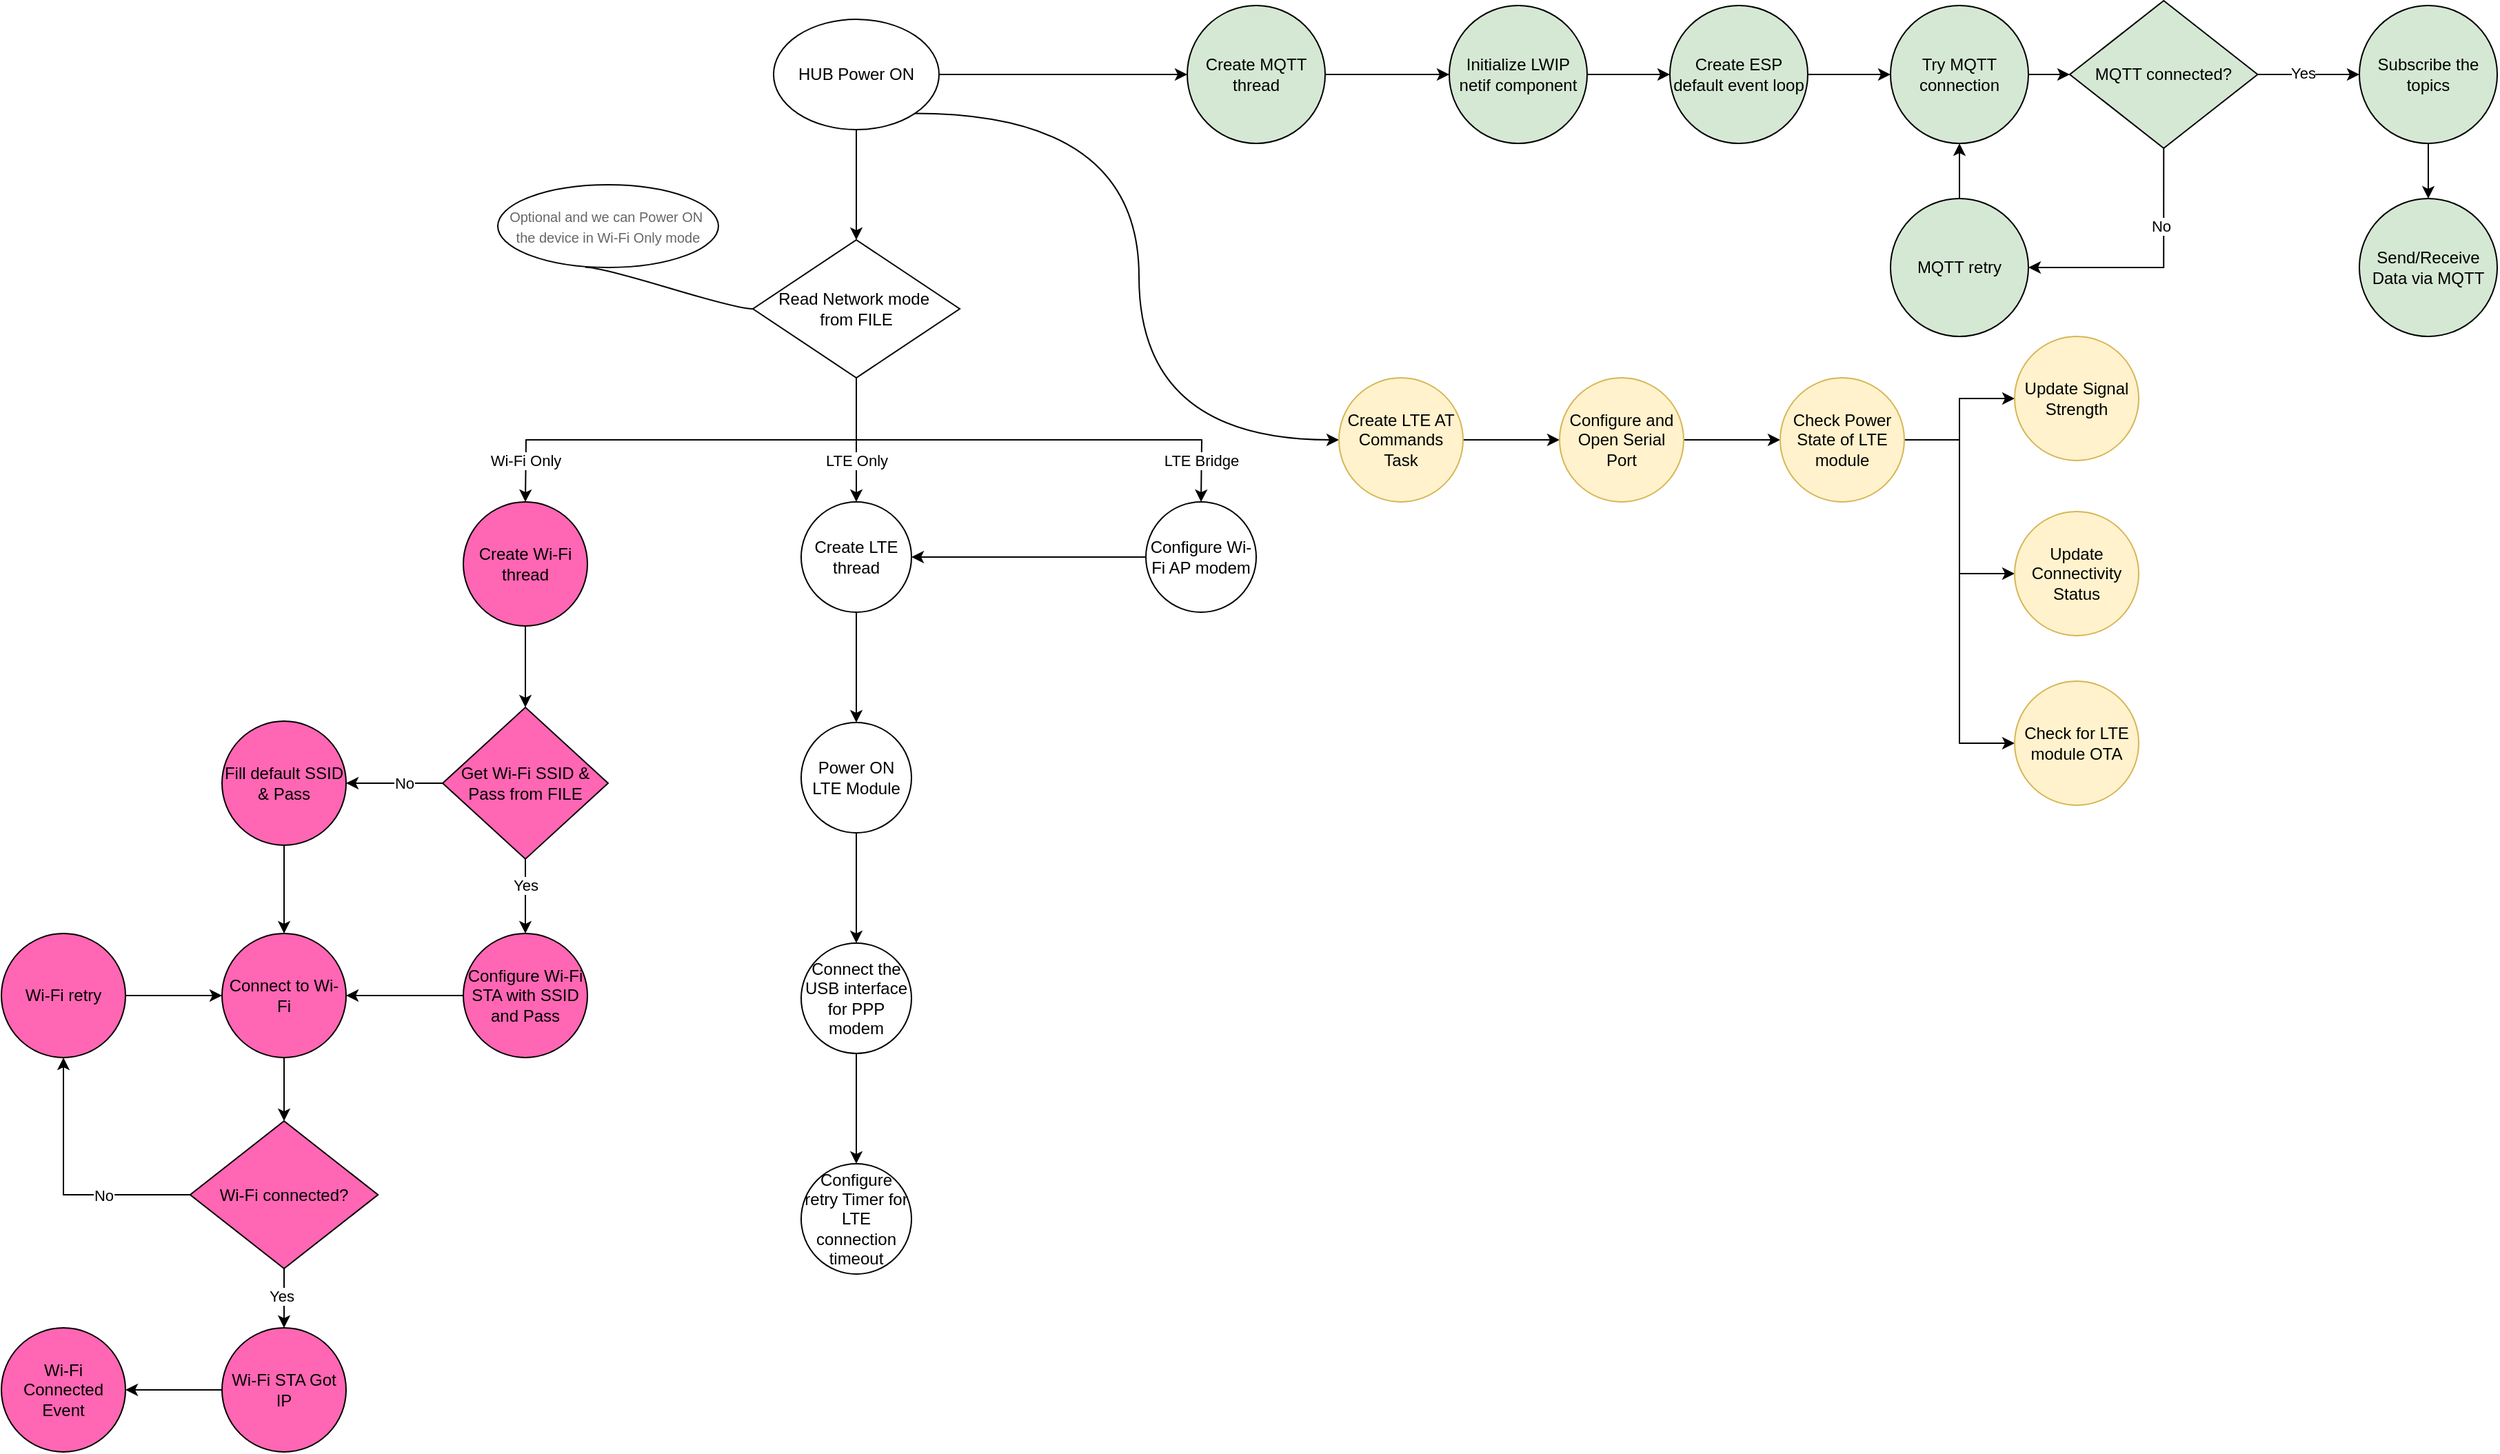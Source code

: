 <mxfile version="24.8.3">
  <diagram name="Page-1" id="DCz_qoyEs13wIHIU9r2-">
    <mxGraphModel dx="1985" dy="869" grid="1" gridSize="10" guides="1" tooltips="1" connect="1" arrows="1" fold="1" page="1" pageScale="1" pageWidth="3000" pageHeight="2500" math="0" shadow="0">
      <root>
        <mxCell id="0" />
        <mxCell id="1" parent="0" />
        <mxCell id="1noEsMnAWFIkvE6AnAer-5" value="" style="edgeStyle=orthogonalEdgeStyle;rounded=0;orthogonalLoop=1;jettySize=auto;html=1;" parent="1" source="1noEsMnAWFIkvE6AnAer-1" target="1noEsMnAWFIkvE6AnAer-4" edge="1">
          <mxGeometry relative="1" as="geometry" />
        </mxCell>
        <mxCell id="1noEsMnAWFIkvE6AnAer-123" style="edgeStyle=orthogonalEdgeStyle;rounded=0;orthogonalLoop=1;jettySize=auto;html=1;entryX=0;entryY=0.5;entryDx=0;entryDy=0;" parent="1" source="1noEsMnAWFIkvE6AnAer-1" target="1noEsMnAWFIkvE6AnAer-124" edge="1">
          <mxGeometry relative="1" as="geometry">
            <mxPoint x="1190" y="400" as="targetPoint" />
          </mxGeometry>
        </mxCell>
        <mxCell id="4WO7JMxw1xyXEHN4cRK8-4" style="edgeStyle=orthogonalEdgeStyle;rounded=0;orthogonalLoop=1;jettySize=auto;html=1;exitX=1;exitY=1;exitDx=0;exitDy=0;entryX=0;entryY=0.5;entryDx=0;entryDy=0;curved=1;" edge="1" parent="1" source="1noEsMnAWFIkvE6AnAer-1" target="4WO7JMxw1xyXEHN4cRK8-2">
          <mxGeometry relative="1" as="geometry" />
        </mxCell>
        <mxCell id="1noEsMnAWFIkvE6AnAer-1" value="HUB Power ON" style="ellipse;whiteSpace=wrap;html=1;" parent="1" vertex="1">
          <mxGeometry x="790" y="360" width="120" height="80" as="geometry" />
        </mxCell>
        <mxCell id="1noEsMnAWFIkvE6AnAer-7" value="" style="edgeStyle=orthogonalEdgeStyle;rounded=0;orthogonalLoop=1;jettySize=auto;html=1;" parent="1" source="1noEsMnAWFIkvE6AnAer-4" target="1noEsMnAWFIkvE6AnAer-6" edge="1">
          <mxGeometry relative="1" as="geometry" />
        </mxCell>
        <mxCell id="1noEsMnAWFIkvE6AnAer-13" value="LTE Only" style="edgeLabel;html=1;align=center;verticalAlign=middle;resizable=0;points=[];" parent="1noEsMnAWFIkvE6AnAer-7" vertex="1" connectable="0">
          <mxGeometry x="0.133" y="-1" relative="1" as="geometry">
            <mxPoint x="1" y="9" as="offset" />
          </mxGeometry>
        </mxCell>
        <mxCell id="1noEsMnAWFIkvE6AnAer-8" style="edgeStyle=orthogonalEdgeStyle;rounded=0;orthogonalLoop=1;jettySize=auto;html=1;exitX=0.5;exitY=1;exitDx=0;exitDy=0;" parent="1" source="1noEsMnAWFIkvE6AnAer-4" edge="1">
          <mxGeometry relative="1" as="geometry">
            <mxPoint x="1100" y="710" as="targetPoint" />
          </mxGeometry>
        </mxCell>
        <mxCell id="1noEsMnAWFIkvE6AnAer-14" value="LTE Bridge" style="edgeLabel;html=1;align=center;verticalAlign=middle;resizable=0;points=[];" parent="1noEsMnAWFIkvE6AnAer-8" vertex="1" connectable="0">
          <mxGeometry x="0.533" y="2" relative="1" as="geometry">
            <mxPoint x="34" y="17" as="offset" />
          </mxGeometry>
        </mxCell>
        <mxCell id="1noEsMnAWFIkvE6AnAer-10" style="edgeStyle=orthogonalEdgeStyle;rounded=0;orthogonalLoop=1;jettySize=auto;html=1;exitX=0.5;exitY=1;exitDx=0;exitDy=0;" parent="1" source="1noEsMnAWFIkvE6AnAer-4" edge="1">
          <mxGeometry relative="1" as="geometry">
            <mxPoint x="610" y="710" as="targetPoint" />
          </mxGeometry>
        </mxCell>
        <mxCell id="1noEsMnAWFIkvE6AnAer-12" value="Wi-Fi Only" style="edgeLabel;html=1;align=center;verticalAlign=middle;resizable=0;points=[];" parent="1noEsMnAWFIkvE6AnAer-10" vertex="1" connectable="0">
          <mxGeometry x="0.177" y="1" relative="1" as="geometry">
            <mxPoint x="-91" y="14" as="offset" />
          </mxGeometry>
        </mxCell>
        <mxCell id="1noEsMnAWFIkvE6AnAer-4" value="Read Network mode&amp;nbsp;&lt;div&gt;from FILE&lt;/div&gt;" style="rhombus;whiteSpace=wrap;html=1;" parent="1" vertex="1">
          <mxGeometry x="775" y="520" width="150" height="100" as="geometry" />
        </mxCell>
        <mxCell id="1noEsMnAWFIkvE6AnAer-140" value="" style="edgeStyle=orthogonalEdgeStyle;rounded=0;orthogonalLoop=1;jettySize=auto;html=1;" parent="1" source="1noEsMnAWFIkvE6AnAer-6" target="1noEsMnAWFIkvE6AnAer-139" edge="1">
          <mxGeometry relative="1" as="geometry" />
        </mxCell>
        <mxCell id="1noEsMnAWFIkvE6AnAer-6" value="Create LTE thread" style="ellipse;whiteSpace=wrap;html=1;" parent="1" vertex="1">
          <mxGeometry x="810" y="710" width="80" height="80" as="geometry" />
        </mxCell>
        <mxCell id="4WO7JMxw1xyXEHN4cRK8-19" style="edgeStyle=orthogonalEdgeStyle;rounded=0;orthogonalLoop=1;jettySize=auto;html=1;" edge="1" parent="1" source="1noEsMnAWFIkvE6AnAer-9" target="1noEsMnAWFIkvE6AnAer-6">
          <mxGeometry relative="1" as="geometry" />
        </mxCell>
        <mxCell id="1noEsMnAWFIkvE6AnAer-9" value="Configure Wi-Fi AP modem" style="ellipse;whiteSpace=wrap;html=1;" parent="1" vertex="1">
          <mxGeometry x="1060" y="710" width="80" height="80" as="geometry" />
        </mxCell>
        <mxCell id="1noEsMnAWFIkvE6AnAer-33" value="" style="edgeStyle=orthogonalEdgeStyle;rounded=0;orthogonalLoop=1;jettySize=auto;html=1;fillColor=#FF66B3;" parent="1" source="1noEsMnAWFIkvE6AnAer-11" target="1noEsMnAWFIkvE6AnAer-32" edge="1">
          <mxGeometry relative="1" as="geometry" />
        </mxCell>
        <mxCell id="1noEsMnAWFIkvE6AnAer-34" value="Yes" style="edgeLabel;html=1;align=center;verticalAlign=middle;resizable=0;points=[];fillColor=#FF66B3;" parent="1noEsMnAWFIkvE6AnAer-33" vertex="1" connectable="0">
          <mxGeometry x="-0.293" relative="1" as="geometry">
            <mxPoint as="offset" />
          </mxGeometry>
        </mxCell>
        <mxCell id="1noEsMnAWFIkvE6AnAer-36" value="" style="edgeStyle=orthogonalEdgeStyle;rounded=0;orthogonalLoop=1;jettySize=auto;html=1;fillColor=#FF66B3;" parent="1" source="1noEsMnAWFIkvE6AnAer-11" target="1noEsMnAWFIkvE6AnAer-35" edge="1">
          <mxGeometry relative="1" as="geometry" />
        </mxCell>
        <mxCell id="1noEsMnAWFIkvE6AnAer-37" value="No" style="edgeLabel;html=1;align=center;verticalAlign=middle;resizable=0;points=[];fillColor=#FF66B3;" parent="1noEsMnAWFIkvE6AnAer-36" vertex="1" connectable="0">
          <mxGeometry x="-0.184" relative="1" as="geometry">
            <mxPoint as="offset" />
          </mxGeometry>
        </mxCell>
        <mxCell id="1noEsMnAWFIkvE6AnAer-11" value="Get Wi-Fi SSID &amp;amp; Pass from FILE" style="rhombus;whiteSpace=wrap;html=1;fillColor=#FF66B3;" parent="1" vertex="1">
          <mxGeometry x="550" y="859" width="120" height="110" as="geometry" />
        </mxCell>
        <mxCell id="1noEsMnAWFIkvE6AnAer-135" style="edgeStyle=orthogonalEdgeStyle;rounded=0;orthogonalLoop=1;jettySize=auto;html=1;entryX=0.5;entryY=0;entryDx=0;entryDy=0;" parent="1" source="1noEsMnAWFIkvE6AnAer-32" target="1noEsMnAWFIkvE6AnAer-38" edge="1">
          <mxGeometry relative="1" as="geometry" />
        </mxCell>
        <mxCell id="1noEsMnAWFIkvE6AnAer-32" value="Configure Wi-Fi STA with SSID and Pass" style="ellipse;whiteSpace=wrap;html=1;fillColor=#FF66B3;direction=south;" parent="1" vertex="1">
          <mxGeometry x="565" y="1023" width="90" height="90" as="geometry" />
        </mxCell>
        <mxCell id="1noEsMnAWFIkvE6AnAer-40" style="edgeStyle=orthogonalEdgeStyle;rounded=0;orthogonalLoop=1;jettySize=auto;html=1;entryX=0;entryY=0.5;entryDx=0;entryDy=0;fillColor=#FF66B3;" parent="1" source="1noEsMnAWFIkvE6AnAer-35" target="1noEsMnAWFIkvE6AnAer-38" edge="1">
          <mxGeometry relative="1" as="geometry" />
        </mxCell>
        <mxCell id="1noEsMnAWFIkvE6AnAer-35" value="Fill default SSID &amp;amp; Pass" style="ellipse;whiteSpace=wrap;html=1;fillColor=#FF66B3;direction=south;" parent="1" vertex="1">
          <mxGeometry x="390" y="869" width="90" height="90" as="geometry" />
        </mxCell>
        <mxCell id="1noEsMnAWFIkvE6AnAer-107" style="edgeStyle=orthogonalEdgeStyle;rounded=0;orthogonalLoop=1;jettySize=auto;html=1;entryX=0.5;entryY=0;entryDx=0;entryDy=0;" parent="1" source="1noEsMnAWFIkvE6AnAer-38" target="1noEsMnAWFIkvE6AnAer-106" edge="1">
          <mxGeometry relative="1" as="geometry" />
        </mxCell>
        <mxCell id="1noEsMnAWFIkvE6AnAer-38" value="Connect to Wi-Fi" style="ellipse;whiteSpace=wrap;html=1;fillColor=#FF66B3;direction=south;" parent="1" vertex="1">
          <mxGeometry x="390" y="1023" width="90" height="90" as="geometry" />
        </mxCell>
        <mxCell id="1noEsMnAWFIkvE6AnAer-50" value="" style="edgeStyle=orthogonalEdgeStyle;rounded=0;orthogonalLoop=1;jettySize=auto;html=1;fillColor=#FF66B3;" parent="1" source="1noEsMnAWFIkvE6AnAer-47" target="1noEsMnAWFIkvE6AnAer-49" edge="1">
          <mxGeometry relative="1" as="geometry" />
        </mxCell>
        <mxCell id="1noEsMnAWFIkvE6AnAer-47" value="Try MQTT connection" style="ellipse;whiteSpace=wrap;html=1;fillColor=#D5E8D4;" parent="1" vertex="1">
          <mxGeometry x="1600" y="350" width="100" height="100" as="geometry" />
        </mxCell>
        <mxCell id="1noEsMnAWFIkvE6AnAer-95" style="edgeStyle=orthogonalEdgeStyle;rounded=0;orthogonalLoop=1;jettySize=auto;html=1;entryX=1;entryY=0.5;entryDx=0;entryDy=0;exitX=0.5;exitY=1;exitDx=0;exitDy=0;fillColor=#FF66B3;" parent="1" source="1noEsMnAWFIkvE6AnAer-49" target="1noEsMnAWFIkvE6AnAer-97" edge="1">
          <mxGeometry relative="1" as="geometry" />
        </mxCell>
        <mxCell id="1noEsMnAWFIkvE6AnAer-99" value="No" style="edgeLabel;html=1;align=center;verticalAlign=middle;resizable=0;points=[];fillColor=#FF66B3;" parent="1noEsMnAWFIkvE6AnAer-95" vertex="1" connectable="0">
          <mxGeometry x="-0.393" y="-2" relative="1" as="geometry">
            <mxPoint as="offset" />
          </mxGeometry>
        </mxCell>
        <mxCell id="1noEsMnAWFIkvE6AnAer-101" value="" style="edgeStyle=orthogonalEdgeStyle;rounded=0;orthogonalLoop=1;jettySize=auto;html=1;fillColor=#FF66B3;entryX=0;entryY=0.5;entryDx=0;entryDy=0;" parent="1" source="1noEsMnAWFIkvE6AnAer-49" target="1noEsMnAWFIkvE6AnAer-132" edge="1">
          <mxGeometry relative="1" as="geometry">
            <mxPoint x="1835.0" y="646.25" as="targetPoint" />
          </mxGeometry>
        </mxCell>
        <mxCell id="1noEsMnAWFIkvE6AnAer-102" value="Yes" style="edgeLabel;html=1;align=center;verticalAlign=middle;resizable=0;points=[];fillColor=#FF66B3;" parent="1noEsMnAWFIkvE6AnAer-101" vertex="1" connectable="0">
          <mxGeometry x="-0.115" y="1" relative="1" as="geometry">
            <mxPoint as="offset" />
          </mxGeometry>
        </mxCell>
        <mxCell id="1noEsMnAWFIkvE6AnAer-49" value="MQTT connected?" style="rhombus;whiteSpace=wrap;html=1;fillColor=#D5E8D4;" parent="1" vertex="1">
          <mxGeometry x="1730" y="346.5" width="136.25" height="107" as="geometry" />
        </mxCell>
        <mxCell id="1noEsMnAWFIkvE6AnAer-98" style="edgeStyle=orthogonalEdgeStyle;rounded=0;orthogonalLoop=1;jettySize=auto;html=1;entryX=0.5;entryY=1;entryDx=0;entryDy=0;fillColor=#FF66B3;" parent="1" source="1noEsMnAWFIkvE6AnAer-97" target="1noEsMnAWFIkvE6AnAer-47" edge="1">
          <mxGeometry relative="1" as="geometry" />
        </mxCell>
        <mxCell id="1noEsMnAWFIkvE6AnAer-97" value="MQTT retry" style="ellipse;whiteSpace=wrap;html=1;fillColor=#D5E8D4;" parent="1" vertex="1">
          <mxGeometry x="1600" y="490" width="100" height="100" as="geometry" />
        </mxCell>
        <mxCell id="1noEsMnAWFIkvE6AnAer-103" value="&lt;span style=&quot;text-wrap: nowrap; color: rgb(102, 102, 102); font-size: 10px; text-align: left;&quot;&gt;Optional and we can Power ON&amp;nbsp;&lt;/span&gt;&lt;div&gt;&lt;span style=&quot;color: rgb(102, 102, 102); font-size: 10px; text-align: left; text-wrap: nowrap;&quot;&gt;the device in Wi-Fi Only mode&lt;/span&gt;&lt;/div&gt;" style="ellipse;whiteSpace=wrap;html=1;align=center;newEdgeStyle={&quot;edgeStyle&quot;:&quot;entityRelationEdgeStyle&quot;,&quot;startArrow&quot;:&quot;none&quot;,&quot;endArrow&quot;:&quot;none&quot;,&quot;segment&quot;:10,&quot;curved&quot;:1,&quot;sourcePerimeterSpacing&quot;:0,&quot;targetPerimeterSpacing&quot;:0};treeFolding=1;treeMoving=1;" parent="1" vertex="1">
          <mxGeometry x="590" y="480" width="160" height="60" as="geometry" />
        </mxCell>
        <mxCell id="1noEsMnAWFIkvE6AnAer-104" style="edgeStyle=entityRelationEdgeStyle;rounded=0;orthogonalLoop=1;jettySize=auto;html=1;startArrow=none;endArrow=none;segment=10;curved=1;sourcePerimeterSpacing=0;targetPerimeterSpacing=0;entryX=0;entryY=0.5;entryDx=0;entryDy=0;exitX=0.396;exitY=0.995;exitDx=0;exitDy=0;exitPerimeter=0;" parent="1" source="1noEsMnAWFIkvE6AnAer-103" target="1noEsMnAWFIkvE6AnAer-4" edge="1">
          <mxGeometry relative="1" as="geometry">
            <mxPoint x="895" y="550" as="targetPoint" />
            <Array as="points">
              <mxPoint x="970" y="500" />
            </Array>
          </mxGeometry>
        </mxCell>
        <mxCell id="1noEsMnAWFIkvE6AnAer-105" value="Send/Receive Data via&amp;nbsp;&lt;span style=&quot;background-color: initial;&quot;&gt;MQTT&lt;/span&gt;" style="ellipse;whiteSpace=wrap;html=1;fillColor=#D5E8D4;" parent="1" vertex="1">
          <mxGeometry x="1940" y="490" width="100" height="100" as="geometry" />
        </mxCell>
        <mxCell id="1noEsMnAWFIkvE6AnAer-111" value="" style="edgeStyle=orthogonalEdgeStyle;rounded=0;orthogonalLoop=1;jettySize=auto;html=1;" parent="1" source="1noEsMnAWFIkvE6AnAer-106" target="1noEsMnAWFIkvE6AnAer-110" edge="1">
          <mxGeometry relative="1" as="geometry" />
        </mxCell>
        <mxCell id="1noEsMnAWFIkvE6AnAer-112" value="No" style="edgeLabel;html=1;align=center;verticalAlign=middle;resizable=0;points=[];" parent="1noEsMnAWFIkvE6AnAer-111" vertex="1" connectable="0">
          <mxGeometry x="-0.176" y="-2" relative="1" as="geometry">
            <mxPoint x="16" y="2" as="offset" />
          </mxGeometry>
        </mxCell>
        <mxCell id="1noEsMnAWFIkvE6AnAer-106" value="Wi-Fi connected?" style="rhombus;whiteSpace=wrap;html=1;fillColor=#FF66B3;" parent="1" vertex="1">
          <mxGeometry x="366.88" y="1159" width="136.25" height="107" as="geometry" />
        </mxCell>
        <mxCell id="1noEsMnAWFIkvE6AnAer-134" style="edgeStyle=orthogonalEdgeStyle;rounded=0;orthogonalLoop=1;jettySize=auto;html=1;entryX=0.5;entryY=1;entryDx=0;entryDy=0;" parent="1" source="1noEsMnAWFIkvE6AnAer-110" target="1noEsMnAWFIkvE6AnAer-38" edge="1">
          <mxGeometry relative="1" as="geometry" />
        </mxCell>
        <mxCell id="1noEsMnAWFIkvE6AnAer-110" value="Wi-Fi retry" style="ellipse;whiteSpace=wrap;html=1;fillColor=#FF66B3;direction=south;" parent="1" vertex="1">
          <mxGeometry x="230.005" y="1023" width="90" height="90" as="geometry" />
        </mxCell>
        <mxCell id="1noEsMnAWFIkvE6AnAer-117" value="" style="edgeStyle=orthogonalEdgeStyle;rounded=0;orthogonalLoop=1;jettySize=auto;html=1;entryX=0;entryY=0.5;entryDx=0;entryDy=0;exitX=0.5;exitY=1;exitDx=0;exitDy=0;" parent="1" source="1noEsMnAWFIkvE6AnAer-106" target="1noEsMnAWFIkvE6AnAer-116" edge="1">
          <mxGeometry relative="1" as="geometry">
            <mxPoint x="248" y="1121" as="sourcePoint" />
            <mxPoint x="395" y="1238" as="targetPoint" />
          </mxGeometry>
        </mxCell>
        <mxCell id="1noEsMnAWFIkvE6AnAer-119" value="Yes" style="edgeLabel;html=1;align=center;verticalAlign=middle;resizable=0;points=[];" parent="1noEsMnAWFIkvE6AnAer-117" vertex="1" connectable="0">
          <mxGeometry x="-0.104" y="-2" relative="1" as="geometry">
            <mxPoint as="offset" />
          </mxGeometry>
        </mxCell>
        <mxCell id="1noEsMnAWFIkvE6AnAer-122" value="" style="edgeStyle=orthogonalEdgeStyle;rounded=0;orthogonalLoop=1;jettySize=auto;html=1;" parent="1" source="1noEsMnAWFIkvE6AnAer-116" target="1noEsMnAWFIkvE6AnAer-121" edge="1">
          <mxGeometry relative="1" as="geometry" />
        </mxCell>
        <mxCell id="1noEsMnAWFIkvE6AnAer-116" value="Wi-Fi STA Got IP" style="ellipse;whiteSpace=wrap;html=1;fillColor=#FF66B3;direction=south;" parent="1" vertex="1">
          <mxGeometry x="389.995" y="1309" width="90" height="90" as="geometry" />
        </mxCell>
        <mxCell id="1noEsMnAWFIkvE6AnAer-121" value="Wi-Fi Connected Event" style="ellipse;whiteSpace=wrap;html=1;fillColor=#FF66B3;direction=south;" parent="1" vertex="1">
          <mxGeometry x="230.005" y="1309" width="90" height="90" as="geometry" />
        </mxCell>
        <mxCell id="1noEsMnAWFIkvE6AnAer-128" style="edgeStyle=orthogonalEdgeStyle;rounded=0;orthogonalLoop=1;jettySize=auto;html=1;" parent="1" source="1noEsMnAWFIkvE6AnAer-124" target="1noEsMnAWFIkvE6AnAer-127" edge="1">
          <mxGeometry relative="1" as="geometry" />
        </mxCell>
        <mxCell id="1noEsMnAWFIkvE6AnAer-124" value="Create MQTT thread" style="ellipse;whiteSpace=wrap;html=1;fillColor=#D5E8D4;" parent="1" vertex="1">
          <mxGeometry x="1090" y="350" width="100" height="100" as="geometry" />
        </mxCell>
        <mxCell id="1noEsMnAWFIkvE6AnAer-130" value="" style="edgeStyle=orthogonalEdgeStyle;rounded=0;orthogonalLoop=1;jettySize=auto;html=1;" parent="1" source="1noEsMnAWFIkvE6AnAer-127" target="1noEsMnAWFIkvE6AnAer-129" edge="1">
          <mxGeometry relative="1" as="geometry" />
        </mxCell>
        <mxCell id="1noEsMnAWFIkvE6AnAer-127" value="Initialize LWIP netif component" style="ellipse;whiteSpace=wrap;html=1;fillColor=#D5E8D4;" parent="1" vertex="1">
          <mxGeometry x="1280" y="350" width="100" height="100" as="geometry" />
        </mxCell>
        <mxCell id="1noEsMnAWFIkvE6AnAer-131" style="edgeStyle=orthogonalEdgeStyle;rounded=0;orthogonalLoop=1;jettySize=auto;html=1;" parent="1" source="1noEsMnAWFIkvE6AnAer-129" target="1noEsMnAWFIkvE6AnAer-47" edge="1">
          <mxGeometry relative="1" as="geometry" />
        </mxCell>
        <mxCell id="1noEsMnAWFIkvE6AnAer-129" value="Create ESP default event loop" style="ellipse;whiteSpace=wrap;html=1;fillColor=#D5E8D4;" parent="1" vertex="1">
          <mxGeometry x="1440" y="350" width="100" height="100" as="geometry" />
        </mxCell>
        <mxCell id="1noEsMnAWFIkvE6AnAer-133" style="edgeStyle=orthogonalEdgeStyle;rounded=0;orthogonalLoop=1;jettySize=auto;html=1;entryX=0.5;entryY=0;entryDx=0;entryDy=0;" parent="1" source="1noEsMnAWFIkvE6AnAer-132" target="1noEsMnAWFIkvE6AnAer-105" edge="1">
          <mxGeometry relative="1" as="geometry" />
        </mxCell>
        <mxCell id="1noEsMnAWFIkvE6AnAer-132" value="Subscribe the topics" style="ellipse;whiteSpace=wrap;html=1;fillColor=#D5E8D4;" parent="1" vertex="1">
          <mxGeometry x="1940" y="350" width="100" height="100" as="geometry" />
        </mxCell>
        <mxCell id="1noEsMnAWFIkvE6AnAer-137" style="edgeStyle=orthogonalEdgeStyle;rounded=0;orthogonalLoop=1;jettySize=auto;html=1;entryX=0.5;entryY=0;entryDx=0;entryDy=0;" parent="1" source="1noEsMnAWFIkvE6AnAer-136" target="1noEsMnAWFIkvE6AnAer-11" edge="1">
          <mxGeometry relative="1" as="geometry" />
        </mxCell>
        <mxCell id="1noEsMnAWFIkvE6AnAer-136" value="Create Wi-Fi thread" style="ellipse;whiteSpace=wrap;html=1;fillColor=#FF66B3;direction=south;" parent="1" vertex="1">
          <mxGeometry x="565" y="710" width="90" height="90" as="geometry" />
        </mxCell>
        <mxCell id="1noEsMnAWFIkvE6AnAer-142" value="" style="edgeStyle=orthogonalEdgeStyle;rounded=0;orthogonalLoop=1;jettySize=auto;html=1;" parent="1" source="1noEsMnAWFIkvE6AnAer-139" target="1noEsMnAWFIkvE6AnAer-141" edge="1">
          <mxGeometry relative="1" as="geometry" />
        </mxCell>
        <mxCell id="1noEsMnAWFIkvE6AnAer-139" value="Power ON LTE Module" style="ellipse;whiteSpace=wrap;html=1;" parent="1" vertex="1">
          <mxGeometry x="810" y="870" width="80" height="80" as="geometry" />
        </mxCell>
        <mxCell id="1noEsMnAWFIkvE6AnAer-144" value="" style="edgeStyle=orthogonalEdgeStyle;rounded=0;orthogonalLoop=1;jettySize=auto;html=1;" parent="1" source="1noEsMnAWFIkvE6AnAer-141" target="1noEsMnAWFIkvE6AnAer-143" edge="1">
          <mxGeometry relative="1" as="geometry" />
        </mxCell>
        <mxCell id="1noEsMnAWFIkvE6AnAer-141" value="Connect the USB interface for PPP modem" style="ellipse;whiteSpace=wrap;html=1;" parent="1" vertex="1">
          <mxGeometry x="810" y="1030" width="80" height="80" as="geometry" />
        </mxCell>
        <mxCell id="1noEsMnAWFIkvE6AnAer-143" value="Configure retry Timer for LTE connection timeout" style="ellipse;whiteSpace=wrap;html=1;" parent="1" vertex="1">
          <mxGeometry x="810" y="1190" width="80" height="80" as="geometry" />
        </mxCell>
        <mxCell id="4WO7JMxw1xyXEHN4cRK8-6" value="" style="edgeStyle=orthogonalEdgeStyle;rounded=0;orthogonalLoop=1;jettySize=auto;html=1;" edge="1" parent="1" source="4WO7JMxw1xyXEHN4cRK8-2" target="4WO7JMxw1xyXEHN4cRK8-5">
          <mxGeometry relative="1" as="geometry" />
        </mxCell>
        <mxCell id="4WO7JMxw1xyXEHN4cRK8-2" value="Create LTE AT Commands Task" style="ellipse;whiteSpace=wrap;html=1;fillColor=#fff2cc;strokeColor=#d6b656;" vertex="1" parent="1">
          <mxGeometry x="1200" y="620" width="90" height="90" as="geometry" />
        </mxCell>
        <mxCell id="4WO7JMxw1xyXEHN4cRK8-8" value="" style="edgeStyle=orthogonalEdgeStyle;rounded=0;orthogonalLoop=1;jettySize=auto;html=1;" edge="1" parent="1" source="4WO7JMxw1xyXEHN4cRK8-5" target="4WO7JMxw1xyXEHN4cRK8-7">
          <mxGeometry relative="1" as="geometry" />
        </mxCell>
        <mxCell id="4WO7JMxw1xyXEHN4cRK8-5" value="Configure and Open Serial Port" style="ellipse;whiteSpace=wrap;html=1;fillColor=#fff2cc;strokeColor=#d6b656;" vertex="1" parent="1">
          <mxGeometry x="1360" y="620" width="90" height="90" as="geometry" />
        </mxCell>
        <mxCell id="4WO7JMxw1xyXEHN4cRK8-14" value="" style="edgeStyle=orthogonalEdgeStyle;rounded=0;orthogonalLoop=1;jettySize=auto;html=1;" edge="1" parent="1" source="4WO7JMxw1xyXEHN4cRK8-7" target="4WO7JMxw1xyXEHN4cRK8-13">
          <mxGeometry relative="1" as="geometry" />
        </mxCell>
        <mxCell id="4WO7JMxw1xyXEHN4cRK8-17" style="edgeStyle=orthogonalEdgeStyle;rounded=0;orthogonalLoop=1;jettySize=auto;html=1;exitX=1;exitY=0.5;exitDx=0;exitDy=0;entryX=0;entryY=0.5;entryDx=0;entryDy=0;" edge="1" parent="1" source="4WO7JMxw1xyXEHN4cRK8-7" target="4WO7JMxw1xyXEHN4cRK8-15">
          <mxGeometry relative="1" as="geometry" />
        </mxCell>
        <mxCell id="4WO7JMxw1xyXEHN4cRK8-18" style="edgeStyle=orthogonalEdgeStyle;rounded=0;orthogonalLoop=1;jettySize=auto;html=1;entryX=0;entryY=0.5;entryDx=0;entryDy=0;" edge="1" parent="1" source="4WO7JMxw1xyXEHN4cRK8-7" target="4WO7JMxw1xyXEHN4cRK8-16">
          <mxGeometry relative="1" as="geometry" />
        </mxCell>
        <mxCell id="4WO7JMxw1xyXEHN4cRK8-7" value="Check Power State of LTE module" style="ellipse;whiteSpace=wrap;html=1;fillColor=#fff2cc;strokeColor=#d6b656;" vertex="1" parent="1">
          <mxGeometry x="1520" y="620" width="90" height="90" as="geometry" />
        </mxCell>
        <mxCell id="4WO7JMxw1xyXEHN4cRK8-13" value="Update Signal Strength" style="ellipse;whiteSpace=wrap;html=1;fillColor=#fff2cc;strokeColor=#d6b656;" vertex="1" parent="1">
          <mxGeometry x="1690" y="590" width="90" height="90" as="geometry" />
        </mxCell>
        <mxCell id="4WO7JMxw1xyXEHN4cRK8-15" value="Update Connectivity Status" style="ellipse;whiteSpace=wrap;html=1;fillColor=#fff2cc;strokeColor=#d6b656;" vertex="1" parent="1">
          <mxGeometry x="1690" y="717" width="90" height="90" as="geometry" />
        </mxCell>
        <mxCell id="4WO7JMxw1xyXEHN4cRK8-16" value="Check for LTE module OTA" style="ellipse;whiteSpace=wrap;html=1;fillColor=#fff2cc;strokeColor=#d6b656;" vertex="1" parent="1">
          <mxGeometry x="1690" y="840" width="90" height="90" as="geometry" />
        </mxCell>
      </root>
    </mxGraphModel>
  </diagram>
</mxfile>
